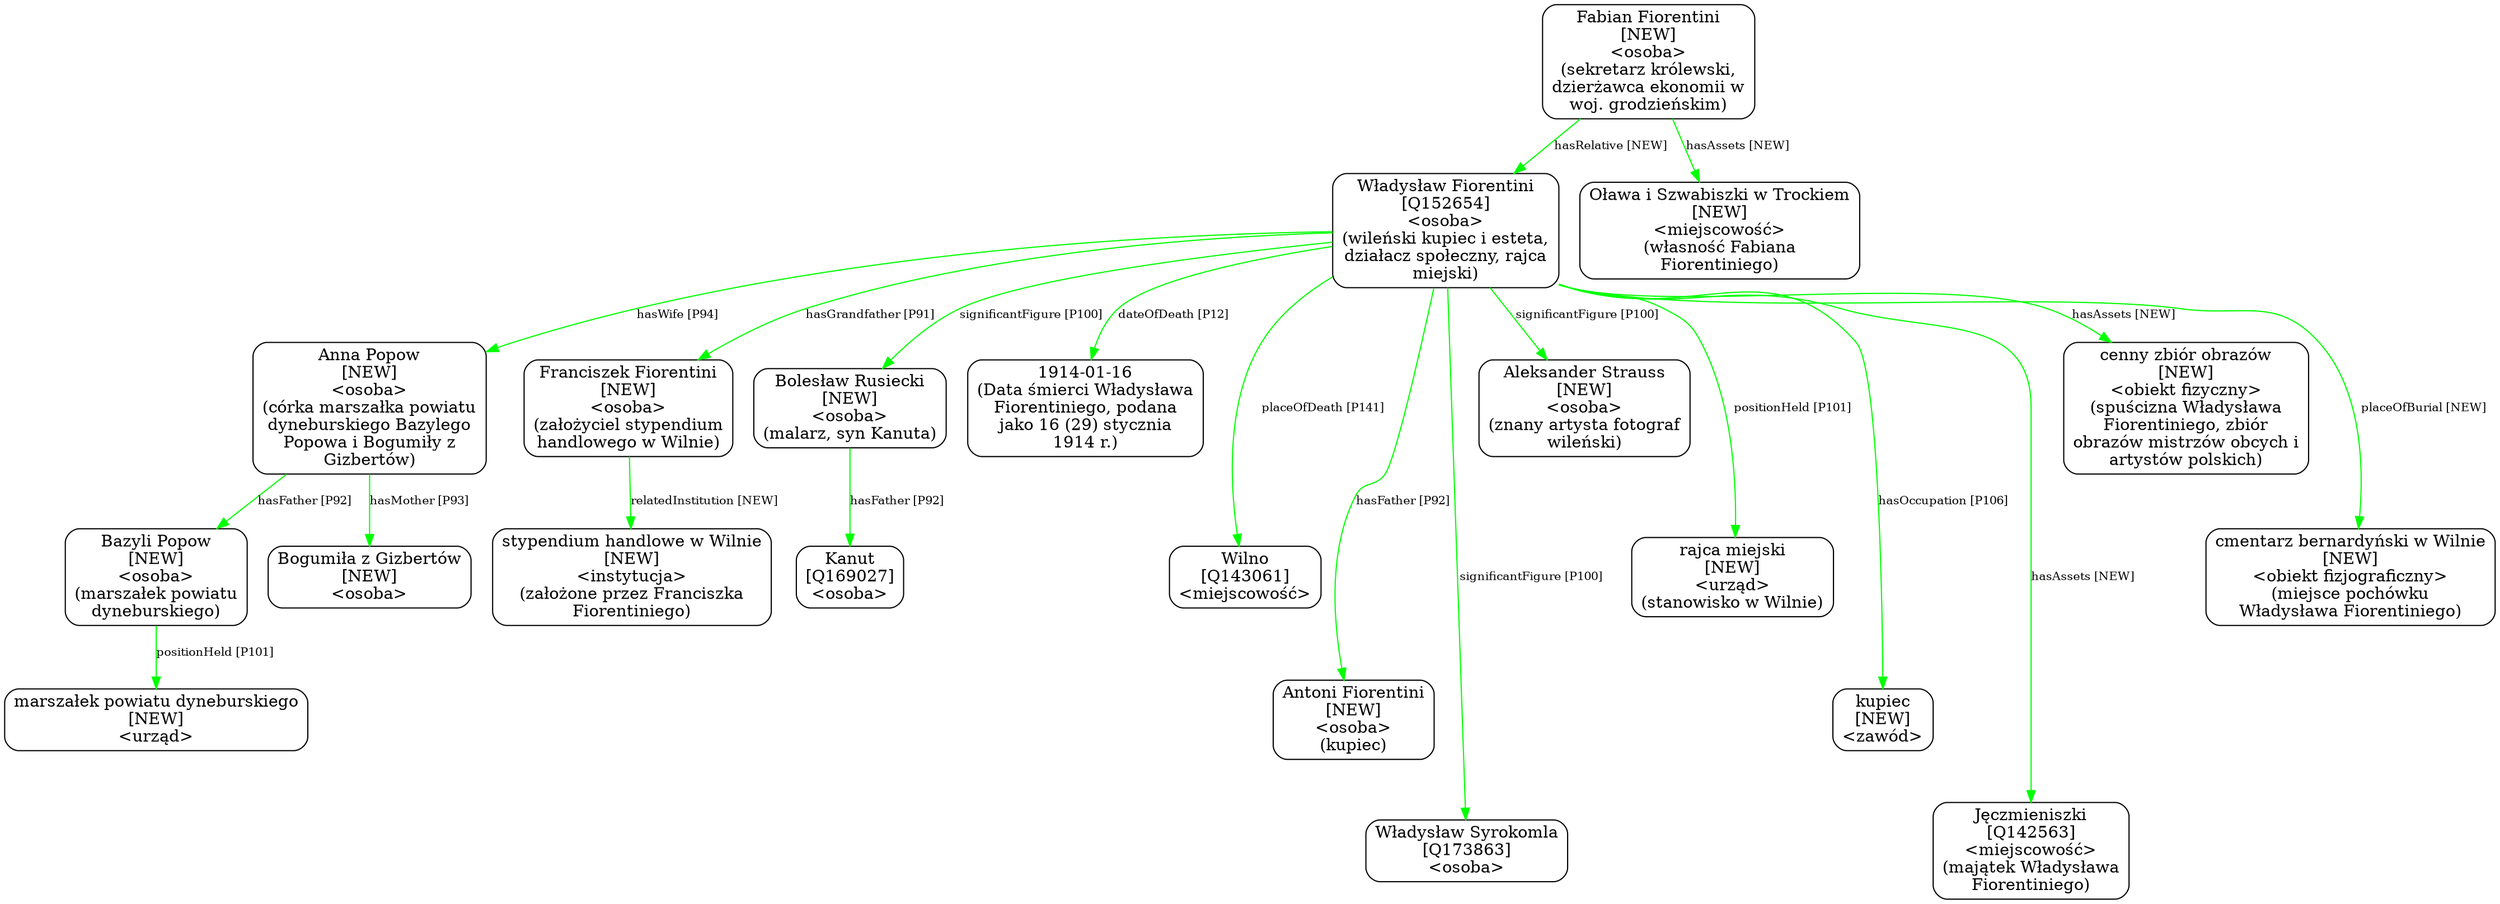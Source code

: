 digraph {
	node [shape=box,
		style=rounded
	];
	edge [fontsize=10];
	"Władysław Fiorentini
[Q152654]
<osoba>
(wileński kupiec i esteta,
działacz społeczny, rajca
miejski)"	[color=black,
		label="Władysław Fiorentini
[Q152654]
<osoba>
(wileński kupiec i esteta,
działacz społeczny, rajca
miejski)"];
	"Anna Popow
[NEW]
<osoba>
(córka marszałka powiatu
dyneburskiego Bazylego
Popowa i Bogumiły z
Gizbertów)"	[color=black,
		label="Anna Popow
[NEW]
<osoba>
(córka marszałka powiatu
dyneburskiego Bazylego
Popowa i Bogumiły z
Gizbertów)"];
	"Władysław Fiorentini
[Q152654]
<osoba>
(wileński kupiec i esteta,
działacz społeczny, rajca
miejski)" -> "Anna Popow
[NEW]
<osoba>
(córka marszałka powiatu
dyneburskiego Bazylego
Popowa i Bogumiły z
Gizbertów)"	[color=green,
		label="hasWife [P94]"];
	"Franciszek Fiorentini
[NEW]
<osoba>
(założyciel stypendium
handlowego w Wilnie)"	[color=black,
		label="Franciszek Fiorentini
[NEW]
<osoba>
(założyciel stypendium
handlowego w Wilnie)"];
	"Władysław Fiorentini
[Q152654]
<osoba>
(wileński kupiec i esteta,
działacz społeczny, rajca
miejski)" -> "Franciszek Fiorentini
[NEW]
<osoba>
(założyciel stypendium
handlowego w Wilnie)"	[color=green,
		label="hasGrandfather [P91]"];
	"Bolesław Rusiecki
[NEW]
<osoba>
(malarz, syn Kanuta)"	[color=black,
		label="Bolesław Rusiecki
[NEW]
<osoba>
(malarz, syn Kanuta)"];
	"Władysław Fiorentini
[Q152654]
<osoba>
(wileński kupiec i esteta,
działacz społeczny, rajca
miejski)" -> "Bolesław Rusiecki
[NEW]
<osoba>
(malarz, syn Kanuta)"	[color=green,
		label="significantFigure [P100]"];
	"Władysław Fiorentini
[Q152654]
<osoba>
(wileński kupiec i esteta,
działacz społeczny, rajca
miejski)" -> "1914-01-16
(Data śmierci Władysława
Fiorentiniego, podana
jako 16 (29) stycznia
1914 r.)"	[color=green,
		label="dateOfDeath [P12]",
		minlen=1];
	"Władysław Fiorentini
[Q152654]
<osoba>
(wileński kupiec i esteta,
działacz społeczny, rajca
miejski)" -> "Wilno
[Q143061]
<miejscowość>"	[color=green,
		label="placeOfDeath [P141]",
		minlen=2];
	"Władysław Fiorentini
[Q152654]
<osoba>
(wileński kupiec i esteta,
działacz społeczny, rajca
miejski)" -> "Antoni Fiorentini
[NEW]
<osoba>
(kupiec)"	[color=green,
		label="hasFather [P92]",
		minlen=3];
	"Władysław Fiorentini
[Q152654]
<osoba>
(wileński kupiec i esteta,
działacz społeczny, rajca
miejski)" -> "Władysław Syrokomla
[Q173863]
<osoba>"	[color=green,
		label="significantFigure [P100]",
		minlen=4];
	"Władysław Fiorentini
[Q152654]
<osoba>
(wileński kupiec i esteta,
działacz społeczny, rajca
miejski)" -> "Aleksander Strauss
[NEW]
<osoba>
(znany artysta fotograf
wileński)"	[color=green,
		label="significantFigure [P100]",
		minlen=1];
	"Władysław Fiorentini
[Q152654]
<osoba>
(wileński kupiec i esteta,
działacz społeczny, rajca
miejski)" -> "rajca miejski
[NEW]
<urząd>
(stanowisko w Wilnie)"	[color=green,
		label="positionHeld [P101]",
		minlen=2];
	"Władysław Fiorentini
[Q152654]
<osoba>
(wileński kupiec i esteta,
działacz społeczny, rajca
miejski)" -> "kupiec
[NEW]
<zawód>"	[color=green,
		label="hasOccupation [P106]",
		minlen=3];
	"Władysław Fiorentini
[Q152654]
<osoba>
(wileński kupiec i esteta,
działacz społeczny, rajca
miejski)" -> "Jęczmieniszki
[Q142563]
<miejscowość>
(majątek Władysława
Fiorentiniego)"	[color=green,
		label="hasAssets [NEW]",
		minlen=4];
	"Władysław Fiorentini
[Q152654]
<osoba>
(wileński kupiec i esteta,
działacz społeczny, rajca
miejski)" -> "cenny zbiór obrazów
[NEW]
<obiekt fizyczny>
(spuścizna Władysława
Fiorentiniego, zbiór
obrazów mistrzów obcych i
artystów \
polskich)"	[color=green,
		label="hasAssets [NEW]",
		minlen=1];
	"Władysław Fiorentini
[Q152654]
<osoba>
(wileński kupiec i esteta,
działacz społeczny, rajca
miejski)" -> "cmentarz bernardyński w Wilnie
[NEW]
<obiekt fizjograficzny>
(miejsce pochówku
Władysława Fiorentiniego)"	[color=green,
		label="placeOfBurial [NEW]",
		minlen=2];
	"Bazyli Popow
[NEW]
<osoba>
(marszałek powiatu
dyneburskiego)"	[color=black,
		label="Bazyli Popow
[NEW]
<osoba>
(marszałek powiatu
dyneburskiego)"];
	"Anna Popow
[NEW]
<osoba>
(córka marszałka powiatu
dyneburskiego Bazylego
Popowa i Bogumiły z
Gizbertów)" -> "Bazyli Popow
[NEW]
<osoba>
(marszałek powiatu
dyneburskiego)"	[color=green,
		label="hasFather [P92]"];
	"Anna Popow
[NEW]
<osoba>
(córka marszałka powiatu
dyneburskiego Bazylego
Popowa i Bogumiły z
Gizbertów)" -> "Bogumiła z Gizbertów
[NEW]
<osoba>"	[color=green,
		label="hasMother [P93]",
		minlen=1];
	"Fabian Fiorentini
[NEW]
<osoba>
(sekretarz królewski,
dzierżawca ekonomii w
woj. grodzieńskim)"	[color=black,
		label="Fabian Fiorentini
[NEW]
<osoba>
(sekretarz królewski,
dzierżawca ekonomii w
woj. grodzieńskim)"];
	"Fabian Fiorentini
[NEW]
<osoba>
(sekretarz królewski,
dzierżawca ekonomii w
woj. grodzieńskim)" -> "Władysław Fiorentini
[Q152654]
<osoba>
(wileński kupiec i esteta,
działacz społeczny, rajca
miejski)"	[color=green,
		label="hasRelative [NEW]"];
	"Fabian Fiorentini
[NEW]
<osoba>
(sekretarz królewski,
dzierżawca ekonomii w
woj. grodzieńskim)" -> "Oława i Szwabiszki w Trockiem
[NEW]
<miejscowość>
(własność Fabiana
Fiorentiniego)"	[color=green,
		label="hasAssets [NEW]",
		minlen=1];
	"Bazyli Popow
[NEW]
<osoba>
(marszałek powiatu
dyneburskiego)" -> "marszałek powiatu dyneburskiego
[NEW]
<urząd>"	[color=green,
		label="positionHeld [P101]",
		minlen=1];
	"Franciszek Fiorentini
[NEW]
<osoba>
(założyciel stypendium
handlowego w Wilnie)" -> "stypendium handlowe w Wilnie
[NEW]
<instytucja>
(założone przez Franciszka
Fiorentiniego)"	[color=green,
		label="relatedInstitution [NEW]",
		minlen=1];
	"Bolesław Rusiecki
[NEW]
<osoba>
(malarz, syn Kanuta)" -> "Kanut
[Q169027]
<osoba>"	[color=green,
		label="hasFather [P92]",
		minlen=1];
}
